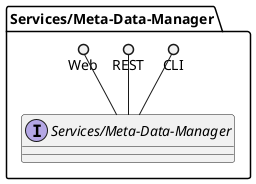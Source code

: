 @startuml

package "Services/Meta-Data-Manager" {
    interface "Services/Meta-Data-Manager" {

    }
    CLI ()-- "Services/Meta-Data-Manager"
    REST ()-- "Services/Meta-Data-Manager"
    Web ()-- "Services/Meta-Data-Manager"

}


@enduml
